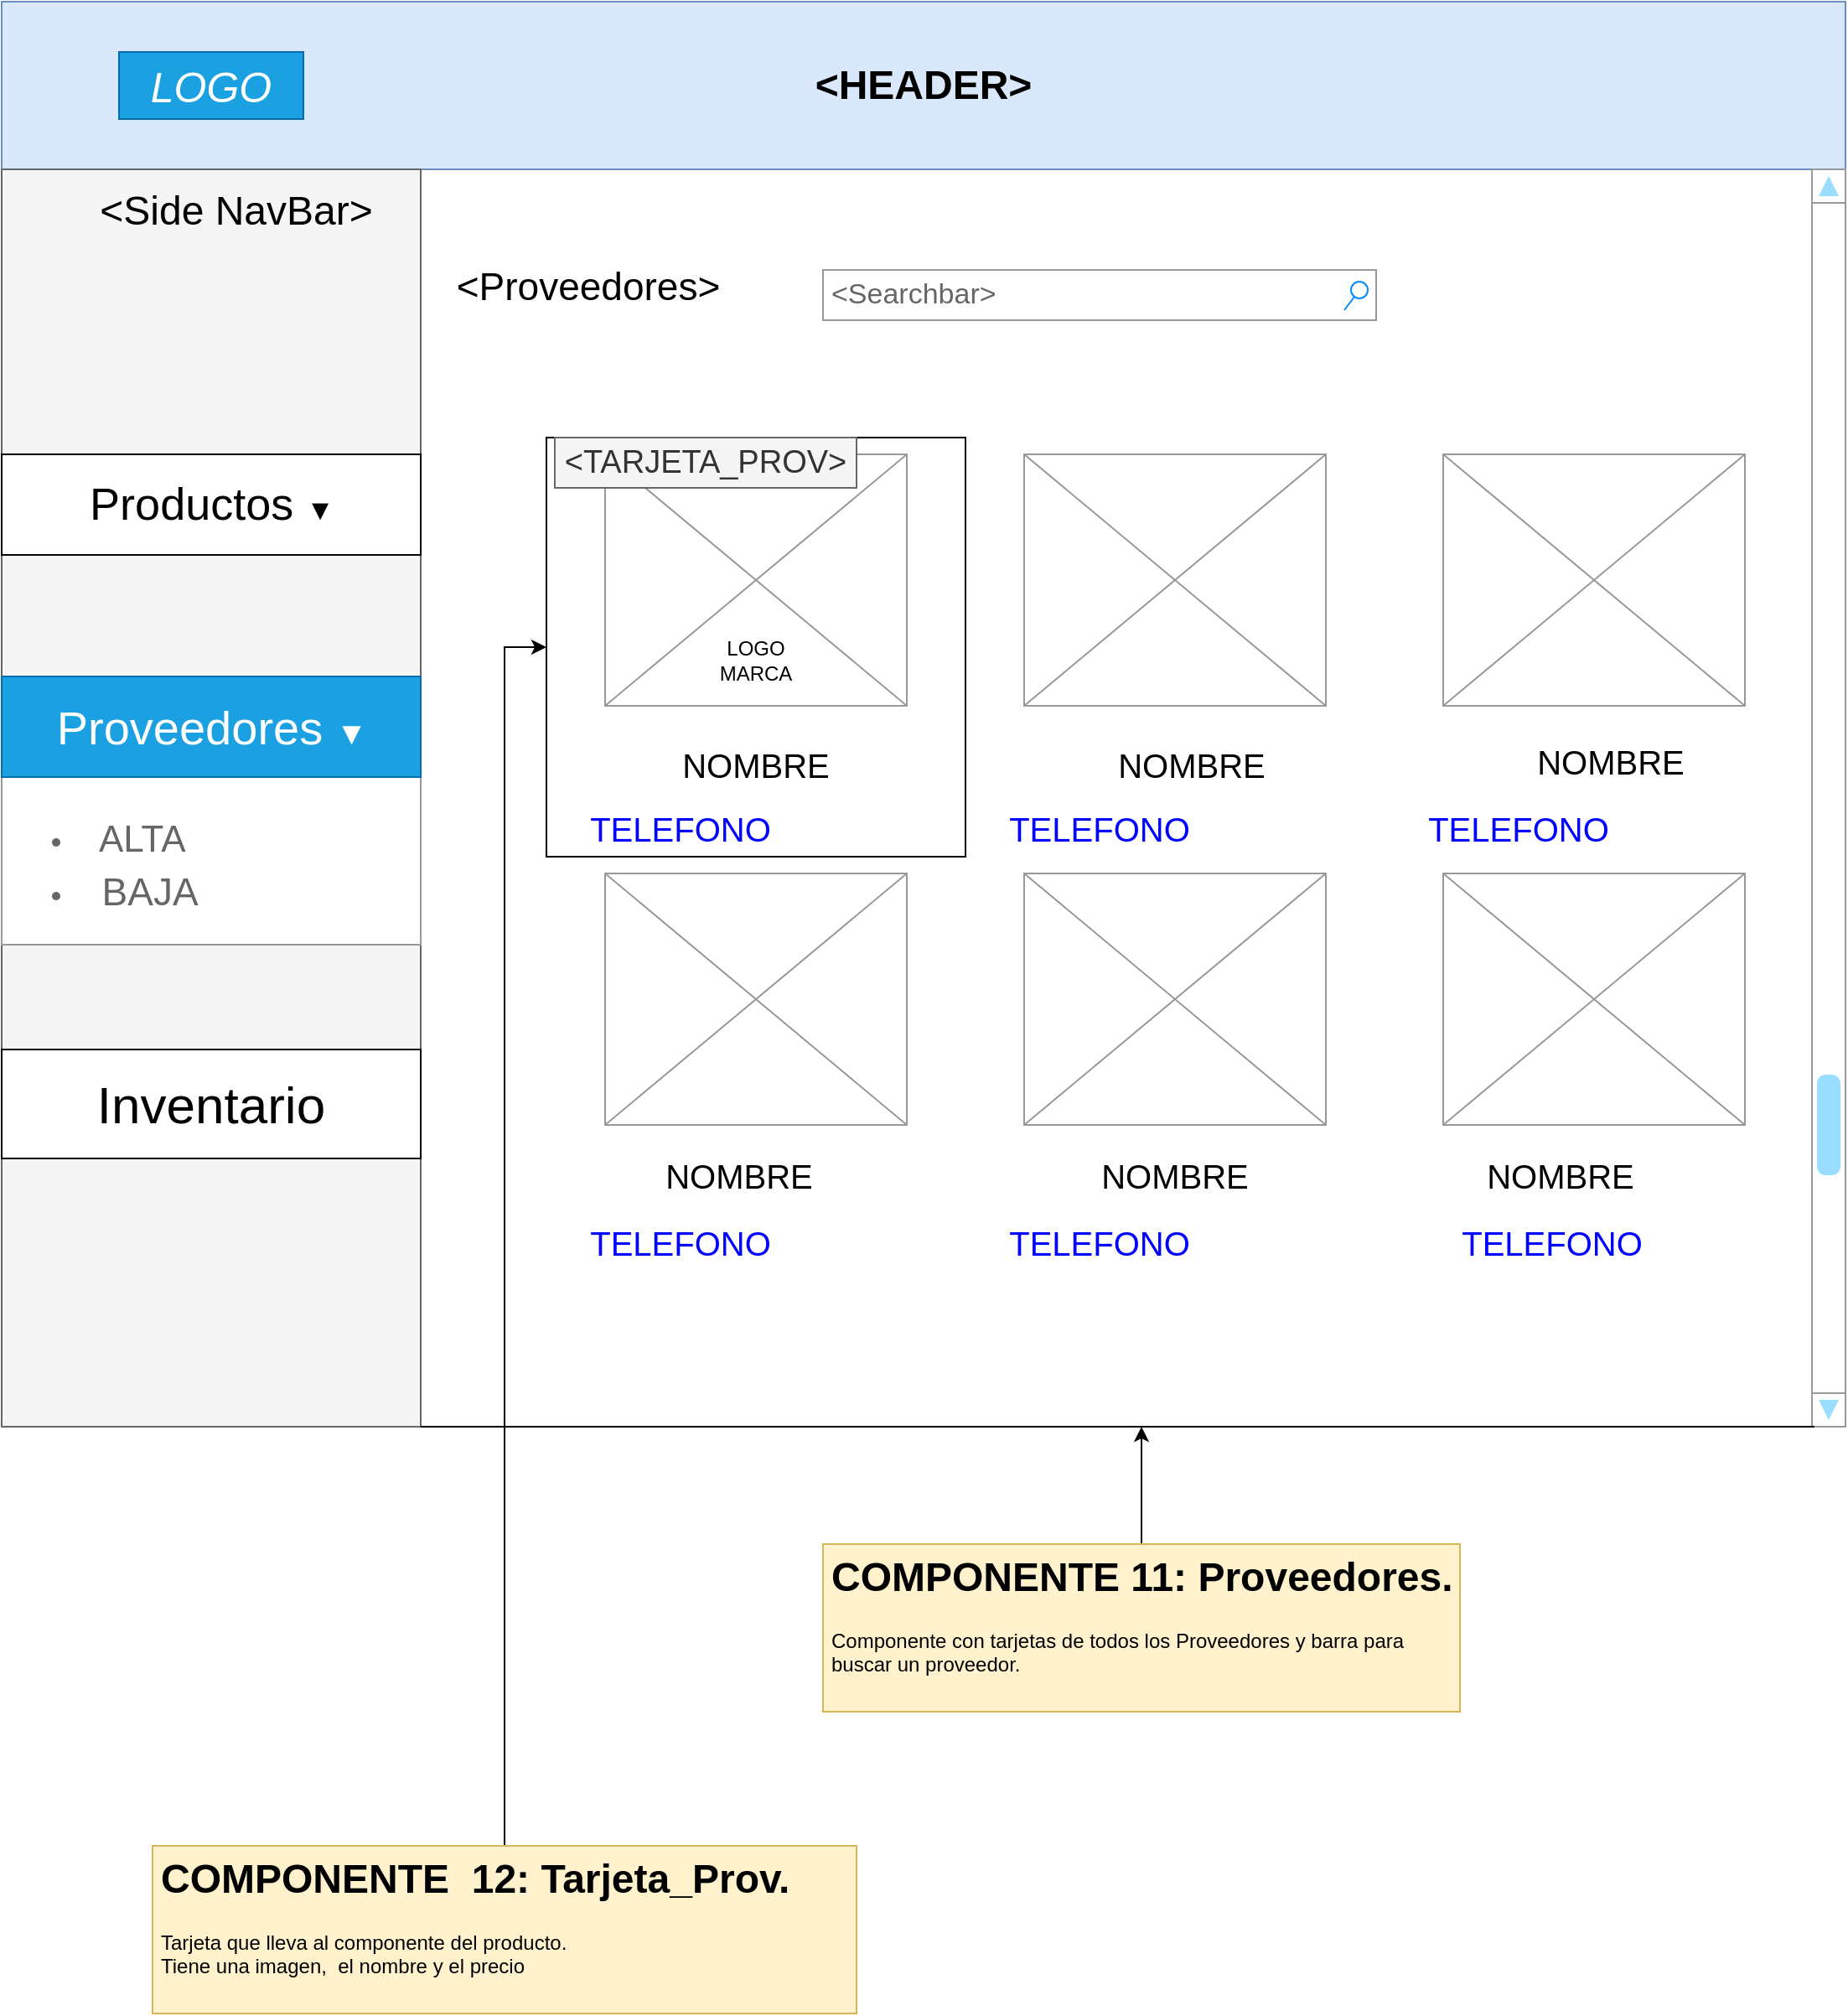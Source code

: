 <mxfile version="13.8.8" type="device"><diagram name="Page-1" id="2cc2dc42-3aac-f2a9-1cec-7a8b7cbee084"><mxGraphModel dx="1240" dy="740" grid="1" gridSize="10" guides="1" tooltips="1" connect="1" arrows="1" fold="1" page="1" pageScale="1" pageWidth="1100" pageHeight="850" background="#ffffff" math="0" shadow="0"><root><mxCell id="0"/><mxCell id="1" parent="0"/><mxCell id="-0D96Ucb-3y8YPQq9Fd8-1" value="&lt;h1&gt;&amp;lt;HEADER&amp;gt;&lt;br&gt;&lt;/h1&gt;" style="rounded=0;whiteSpace=wrap;html=1;fillColor=#dae8fc;strokeColor=#6c8ebf;" vertex="1" parent="1"><mxGeometry width="1100" height="100" as="geometry"/></mxCell><mxCell id="-0D96Ucb-3y8YPQq9Fd8-2" value="" style="rounded=0;whiteSpace=wrap;html=1;fillColor=#f5f5f5;strokeColor=#666666;fontColor=#333333;" vertex="1" parent="1"><mxGeometry y="100" width="250" height="750" as="geometry"/></mxCell><mxCell id="-0D96Ucb-3y8YPQq9Fd8-3" value="" style="verticalLabelPosition=bottom;shadow=0;dashed=0;align=center;html=1;verticalAlign=top;strokeWidth=1;shape=mxgraph.mockup.navigation.scrollBar;strokeColor=#999999;barPos=20;fillColor2=#99ddff;strokeColor2=none;direction=north;" vertex="1" parent="1"><mxGeometry x="1080" y="100" width="20" height="750" as="geometry"/></mxCell><mxCell id="-0D96Ucb-3y8YPQq9Fd8-4" value="" style="endArrow=none;html=1;exitX=1;exitY=1;exitDx=0;exitDy=0;entryX=0;entryY=0.07;entryDx=0;entryDy=0;entryPerimeter=0;" edge="1" parent="1" source="-0D96Ucb-3y8YPQq9Fd8-2" target="-0D96Ucb-3y8YPQq9Fd8-3"><mxGeometry width="50" height="50" relative="1" as="geometry"><mxPoint x="280" y="870" as="sourcePoint"/><mxPoint x="330" y="820" as="targetPoint"/></mxGeometry></mxCell><mxCell id="-0D96Ucb-3y8YPQq9Fd8-5" value="&lt;font style=&quot;font-size: 24px&quot;&gt;&amp;lt;Side NavBar&amp;gt;&lt;/font&gt;" style="text;html=1;strokeColor=none;fillColor=none;align=center;verticalAlign=middle;whiteSpace=wrap;rounded=0;" vertex="1" parent="1"><mxGeometry x="50" y="110" width="180" height="30" as="geometry"/></mxCell><mxCell id="-0D96Ucb-3y8YPQq9Fd8-6" value="&lt;i&gt;&lt;font style=&quot;font-size: 25px&quot;&gt;LOGO&lt;/font&gt;&lt;/i&gt;" style="text;html=1;strokeColor=#006EAF;fillColor=#1ba1e2;align=center;verticalAlign=middle;whiteSpace=wrap;rounded=0;fontColor=#ffffff;" vertex="1" parent="1"><mxGeometry x="70" y="30" width="110" height="40" as="geometry"/></mxCell><mxCell id="-0D96Ucb-3y8YPQq9Fd8-7" value="" style="strokeWidth=1;shadow=0;dashed=0;align=center;html=1;shape=mxgraph.mockup.forms.rrect;rSize=0;" vertex="1" parent="1"><mxGeometry y="270" width="250" height="60" as="geometry"/></mxCell><mxCell id="-0D96Ucb-3y8YPQq9Fd8-8" value="&lt;font style=&quot;font-size: 27px&quot;&gt;Productos &lt;/font&gt;▼" style="strokeWidth=1;shadow=0;dashed=0;align=center;html=1;shape=mxgraph.mockup.forms.rrect;rSize=0;fontSize=17;resizeWidth=1;" vertex="1" parent="-0D96Ucb-3y8YPQq9Fd8-7"><mxGeometry width="250" height="60" relative="1" as="geometry"><mxPoint as="offset"/></mxGeometry></mxCell><mxCell id="-0D96Ucb-3y8YPQq9Fd8-10" value="&lt;font style=&quot;font-size: 31px&quot;&gt;Inventario&lt;/font&gt;" style="rounded=0;whiteSpace=wrap;html=1;" vertex="1" parent="1"><mxGeometry y="625" width="250" height="65" as="geometry"/></mxCell><mxCell id="-0D96Ucb-3y8YPQq9Fd8-47" value="" style="whiteSpace=wrap;html=1;aspect=fixed;" vertex="1" parent="1"><mxGeometry x="325" y="260" width="250" height="250" as="geometry"/></mxCell><mxCell id="-0D96Ucb-3y8YPQq9Fd8-48" value="&amp;lt;Searchbar&amp;gt;" style="strokeWidth=1;shadow=0;dashed=0;align=center;html=1;shape=mxgraph.mockup.forms.searchBox;strokeColor=#999999;mainText=;strokeColor2=#008cff;fontColor=#666666;fontSize=17;align=left;spacingLeft=3;" vertex="1" parent="1"><mxGeometry x="490" y="160" width="330" height="30" as="geometry"/></mxCell><mxCell id="-0D96Ucb-3y8YPQq9Fd8-49" value="" style="verticalLabelPosition=bottom;shadow=0;dashed=0;align=center;html=1;verticalAlign=top;strokeWidth=1;shape=mxgraph.mockup.graphics.simpleIcon;strokeColor=#999999;" vertex="1" parent="1"><mxGeometry x="360" y="270" width="180" height="150" as="geometry"/></mxCell><mxCell id="-0D96Ucb-3y8YPQq9Fd8-50" value="&lt;font style=&quot;font-size: 20px&quot;&gt;NOMBRE&lt;/font&gt;" style="text;html=1;strokeColor=none;fillColor=none;align=center;verticalAlign=middle;whiteSpace=wrap;rounded=0;" vertex="1" parent="1"><mxGeometry x="380" y="445" width="140" height="20" as="geometry"/></mxCell><mxCell id="-0D96Ucb-3y8YPQq9Fd8-51" value="" style="verticalLabelPosition=bottom;shadow=0;dashed=0;align=center;html=1;verticalAlign=top;strokeWidth=1;shape=mxgraph.mockup.graphics.simpleIcon;strokeColor=#999999;" vertex="1" parent="1"><mxGeometry x="610" y="270" width="180" height="150" as="geometry"/></mxCell><mxCell id="-0D96Ucb-3y8YPQq9Fd8-53" value="" style="verticalLabelPosition=bottom;shadow=0;dashed=0;align=center;html=1;verticalAlign=top;strokeWidth=1;shape=mxgraph.mockup.graphics.simpleIcon;strokeColor=#999999;" vertex="1" parent="1"><mxGeometry x="860" y="270" width="180" height="150" as="geometry"/></mxCell><mxCell id="-0D96Ucb-3y8YPQq9Fd8-55" value="" style="verticalLabelPosition=bottom;shadow=0;dashed=0;align=center;html=1;verticalAlign=top;strokeWidth=1;shape=mxgraph.mockup.graphics.simpleIcon;strokeColor=#999999;" vertex="1" parent="1"><mxGeometry x="360" y="520" width="180" height="150" as="geometry"/></mxCell><mxCell id="-0D96Ucb-3y8YPQq9Fd8-57" value="" style="verticalLabelPosition=bottom;shadow=0;dashed=0;align=center;html=1;verticalAlign=top;strokeWidth=1;shape=mxgraph.mockup.graphics.simpleIcon;strokeColor=#999999;" vertex="1" parent="1"><mxGeometry x="610" y="520" width="180" height="150" as="geometry"/></mxCell><mxCell id="-0D96Ucb-3y8YPQq9Fd8-59" value="" style="verticalLabelPosition=bottom;shadow=0;dashed=0;align=center;html=1;verticalAlign=top;strokeWidth=1;shape=mxgraph.mockup.graphics.simpleIcon;strokeColor=#999999;" vertex="1" parent="1"><mxGeometry x="860" y="520" width="180" height="150" as="geometry"/></mxCell><mxCell id="-0D96Ucb-3y8YPQq9Fd8-61" value="&lt;font style=&quot;font-size: 20px&quot; color=&quot;#0000FF&quot;&gt;TELEFONO&lt;/font&gt;" style="text;html=1;strokeColor=none;fillColor=none;align=center;verticalAlign=middle;whiteSpace=wrap;rounded=0;" vertex="1" parent="1"><mxGeometry x="350" y="482.5" width="110" height="20" as="geometry"/></mxCell><mxCell id="-0D96Ucb-3y8YPQq9Fd8-64" value="&lt;font style=&quot;font-size: 20px&quot; color=&quot;#0000FF&quot;&gt;TELEFONO&lt;/font&gt;" style="text;html=1;strokeColor=none;fillColor=none;align=center;verticalAlign=middle;whiteSpace=wrap;rounded=0;" vertex="1" parent="1"><mxGeometry x="370" y="730" width="70" height="20" as="geometry"/></mxCell><mxCell id="-0D96Ucb-3y8YPQq9Fd8-65" value="&lt;font style=&quot;font-size: 20px&quot; color=&quot;#0000FF&quot;&gt;TELEFONO&lt;/font&gt;" style="text;html=1;strokeColor=none;fillColor=none;align=center;verticalAlign=middle;whiteSpace=wrap;rounded=0;" vertex="1" parent="1"><mxGeometry x="620" y="730" width="70" height="20" as="geometry"/></mxCell><mxCell id="-0D96Ucb-3y8YPQq9Fd8-66" value="&lt;font style=&quot;font-size: 20px&quot; color=&quot;#0000FF&quot;&gt;TELEFONO&lt;/font&gt;" style="text;html=1;strokeColor=none;fillColor=none;align=center;verticalAlign=middle;whiteSpace=wrap;rounded=0;" vertex="1" parent="1"><mxGeometry x="890" y="730" width="70" height="20" as="geometry"/></mxCell><mxCell id="-0D96Ucb-3y8YPQq9Fd8-67" value="&lt;font style=&quot;font-size: 23px&quot;&gt;&amp;lt;Proveedores&amp;gt;&lt;/font&gt;" style="text;html=1;strokeColor=none;fillColor=none;align=center;verticalAlign=middle;whiteSpace=wrap;rounded=0;" vertex="1" parent="1"><mxGeometry x="280" y="160" width="140" height="20" as="geometry"/></mxCell><mxCell id="-0D96Ucb-3y8YPQq9Fd8-68" value="&lt;div style=&quot;font-size: 19px&quot;&gt;&lt;font style=&quot;font-size: 19px&quot;&gt;&amp;lt;&lt;/font&gt;&lt;font style=&quot;font-size: 19px&quot;&gt;&lt;font style=&quot;font-size: 19px&quot;&gt;TARJETA_PROV&amp;gt;&lt;/font&gt;&lt;/font&gt;&lt;/div&gt;" style="text;html=1;strokeColor=#666666;fillColor=#f5f5f5;align=center;verticalAlign=middle;whiteSpace=wrap;rounded=0;fontColor=#333333;" vertex="1" parent="1"><mxGeometry x="330" y="260" width="180" height="30" as="geometry"/></mxCell><mxCell id="-0D96Ucb-3y8YPQq9Fd8-69" value="LOGO MARCA" style="text;html=1;strokeColor=none;fillColor=none;align=center;verticalAlign=middle;whiteSpace=wrap;rounded=0;" vertex="1" parent="1"><mxGeometry x="410" y="382.5" width="80" height="20" as="geometry"/></mxCell><mxCell id="-0D96Ucb-3y8YPQq9Fd8-71" value="&lt;font style=&quot;font-size: 20px&quot; color=&quot;#0000FF&quot;&gt;TELEFONO&lt;/font&gt;" style="text;html=1;strokeColor=none;fillColor=none;align=center;verticalAlign=middle;whiteSpace=wrap;rounded=0;" vertex="1" parent="1"><mxGeometry x="600" y="482.5" width="110" height="20" as="geometry"/></mxCell><mxCell id="-0D96Ucb-3y8YPQq9Fd8-72" value="&lt;font style=&quot;font-size: 20px&quot; color=&quot;#0000FF&quot;&gt;TELEFONO&lt;/font&gt;" style="text;html=1;strokeColor=none;fillColor=none;align=center;verticalAlign=middle;whiteSpace=wrap;rounded=0;" vertex="1" parent="1"><mxGeometry x="850" y="482.5" width="110" height="20" as="geometry"/></mxCell><mxCell id="-0D96Ucb-3y8YPQq9Fd8-73" value="&lt;font style=&quot;font-size: 20px&quot;&gt;NOMBRE&lt;/font&gt;" style="text;html=1;strokeColor=none;fillColor=none;align=center;verticalAlign=middle;whiteSpace=wrap;rounded=0;" vertex="1" parent="1"><mxGeometry x="640" y="445" width="140" height="20" as="geometry"/></mxCell><mxCell id="-0D96Ucb-3y8YPQq9Fd8-74" value="&lt;font style=&quot;font-size: 20px&quot;&gt;NOMBRE&lt;/font&gt;" style="text;html=1;strokeColor=none;fillColor=none;align=center;verticalAlign=middle;whiteSpace=wrap;rounded=0;" vertex="1" parent="1"><mxGeometry x="890" y="442.5" width="140" height="20" as="geometry"/></mxCell><mxCell id="-0D96Ucb-3y8YPQq9Fd8-75" value="&lt;font style=&quot;font-size: 20px&quot;&gt;NOMBRE&lt;/font&gt;" style="text;html=1;strokeColor=none;fillColor=none;align=center;verticalAlign=middle;whiteSpace=wrap;rounded=0;" vertex="1" parent="1"><mxGeometry x="370" y="690" width="140" height="20" as="geometry"/></mxCell><mxCell id="-0D96Ucb-3y8YPQq9Fd8-76" value="&lt;font style=&quot;font-size: 20px&quot;&gt;NOMBRE&lt;/font&gt;" style="text;html=1;strokeColor=none;fillColor=none;align=center;verticalAlign=middle;whiteSpace=wrap;rounded=0;" vertex="1" parent="1"><mxGeometry x="630" y="690" width="140" height="20" as="geometry"/></mxCell><mxCell id="-0D96Ucb-3y8YPQq9Fd8-77" value="&lt;font style=&quot;font-size: 20px&quot;&gt;NOMBRE&lt;/font&gt;" style="text;html=1;strokeColor=none;fillColor=none;align=center;verticalAlign=middle;whiteSpace=wrap;rounded=0;" vertex="1" parent="1"><mxGeometry x="860" y="690" width="140" height="20" as="geometry"/></mxCell><mxCell id="-0D96Ucb-3y8YPQq9Fd8-80" value="" style="strokeWidth=1;shadow=0;dashed=0;align=center;html=1;shape=mxgraph.mockup.forms.rrect;rSize=0;strokeColor=#999999;fillColor=#ffffff;" vertex="1" parent="1"><mxGeometry y="402.5" width="250" height="160" as="geometry"/></mxCell><mxCell id="-0D96Ucb-3y8YPQq9Fd8-81" value="&lt;font style=&quot;font-size: 28px&quot;&gt;Proveedores &lt;/font&gt;&lt;font style=&quot;font-size: 19px&quot;&gt;▼&lt;/font&gt;" style="strokeWidth=1;shadow=0;dashed=0;align=center;html=1;shape=mxgraph.mockup.forms.rrect;rSize=0;strokeColor=#006EAF;fontSize=17;fillColor=#1ba1e2;resizeWidth=1;fontColor=#ffffff;" vertex="1" parent="-0D96Ucb-3y8YPQq9Fd8-80"><mxGeometry width="250" height="60" relative="1" as="geometry"><mxPoint as="offset"/></mxGeometry></mxCell><mxCell id="-0D96Ucb-3y8YPQq9Fd8-82" value="&lt;ul&gt;&lt;li&gt;&lt;font style=&quot;font-size: 22px&quot;&gt;&amp;nbsp; ALTA&lt;br&gt;&lt;/font&gt;&lt;/li&gt;&lt;/ul&gt;" style="strokeWidth=1;shadow=0;dashed=0;align=center;html=1;shape=mxgraph.mockup.forms.anchor;fontSize=17;fontColor=#666666;align=left;spacingLeft=5;resizeWidth=1;" vertex="1" parent="-0D96Ucb-3y8YPQq9Fd8-80"><mxGeometry y="80.606" width="250" height="33.684" as="geometry"/></mxCell><mxCell id="-0D96Ucb-3y8YPQq9Fd8-83" value="&lt;ul&gt;&lt;li&gt;&lt;font style=&quot;font-size: 23px&quot;&gt;&amp;nbsp; BAJA&lt;br&gt;&lt;/font&gt;&lt;/li&gt;&lt;/ul&gt;" style="strokeWidth=1;shadow=0;dashed=0;align=center;html=1;shape=mxgraph.mockup.forms.anchor;fontSize=17;fontColor=#666666;align=left;spacingLeft=5;resizeWidth=1;" vertex="1" parent="-0D96Ucb-3y8YPQq9Fd8-80"><mxGeometry y="114.291" width="250" height="28.235" as="geometry"/></mxCell><mxCell id="-0D96Ucb-3y8YPQq9Fd8-86" style="edgeStyle=orthogonalEdgeStyle;rounded=0;orthogonalLoop=1;jettySize=auto;html=1;" edge="1" parent="1" source="-0D96Ucb-3y8YPQq9Fd8-84"><mxGeometry relative="1" as="geometry"><mxPoint x="680" y="850" as="targetPoint"/></mxGeometry></mxCell><mxCell id="-0D96Ucb-3y8YPQq9Fd8-84" value="&lt;h1&gt;COMPONENTE 11: Proveedores.&lt;/h1&gt;&lt;div&gt;Componente con tarjetas de todos los Proveedores y barra para buscar un proveedor. &lt;br&gt;&lt;/div&gt;&lt;div&gt;&amp;nbsp;&lt;br&gt;&lt;/div&gt;&lt;div&gt;&lt;br&gt;&lt;/div&gt;&lt;div&gt;&lt;br&gt;&lt;/div&gt;&lt;div&gt;&lt;br&gt;&lt;/div&gt;&lt;div&gt;&amp;nbsp; &lt;br&gt;&lt;/div&gt;&lt;div&gt;&lt;br&gt;&lt;/div&gt;&lt;div&gt;&lt;br&gt;&lt;/div&gt;." style="text;html=1;strokeColor=#d6b656;fillColor=#fff2cc;spacing=5;spacingTop=-20;whiteSpace=wrap;overflow=hidden;rounded=0;" vertex="1" parent="1"><mxGeometry x="490" y="920" width="380" height="100" as="geometry"/></mxCell><mxCell id="-0D96Ucb-3y8YPQq9Fd8-87" style="edgeStyle=orthogonalEdgeStyle;rounded=0;orthogonalLoop=1;jettySize=auto;html=1;entryX=0;entryY=0.5;entryDx=0;entryDy=0;" edge="1" parent="1" source="-0D96Ucb-3y8YPQq9Fd8-85" target="-0D96Ucb-3y8YPQq9Fd8-47"><mxGeometry relative="1" as="geometry"/></mxCell><mxCell id="-0D96Ucb-3y8YPQq9Fd8-85" value="&lt;h1&gt;COMPONENTE&amp;nbsp; 12: Tarjeta_Prov.&lt;/h1&gt;&lt;div&gt;Tarjeta que lleva al componente del producto.&lt;/div&gt;&lt;div&gt;Tiene una imagen,&amp;nbsp; el nombre y el precio&lt;br&gt;&lt;/div&gt;&lt;div&gt;&amp;nbsp;&lt;br&gt;&lt;/div&gt;&lt;div&gt;&lt;br&gt;&lt;/div&gt;&lt;div&gt;&lt;br&gt;&lt;/div&gt;&lt;div&gt;&lt;br&gt;&lt;/div&gt;&lt;div&gt;&amp;nbsp; &lt;br&gt;&lt;/div&gt;&lt;div&gt;&lt;br&gt;&lt;/div&gt;&lt;div&gt;&lt;br&gt;&lt;/div&gt;." style="text;html=1;strokeColor=#d6b656;fillColor=#fff2cc;spacing=5;spacingTop=-20;whiteSpace=wrap;overflow=hidden;rounded=0;" vertex="1" parent="1"><mxGeometry x="90" y="1100" width="420" height="100" as="geometry"/></mxCell></root></mxGraphModel></diagram></mxfile>